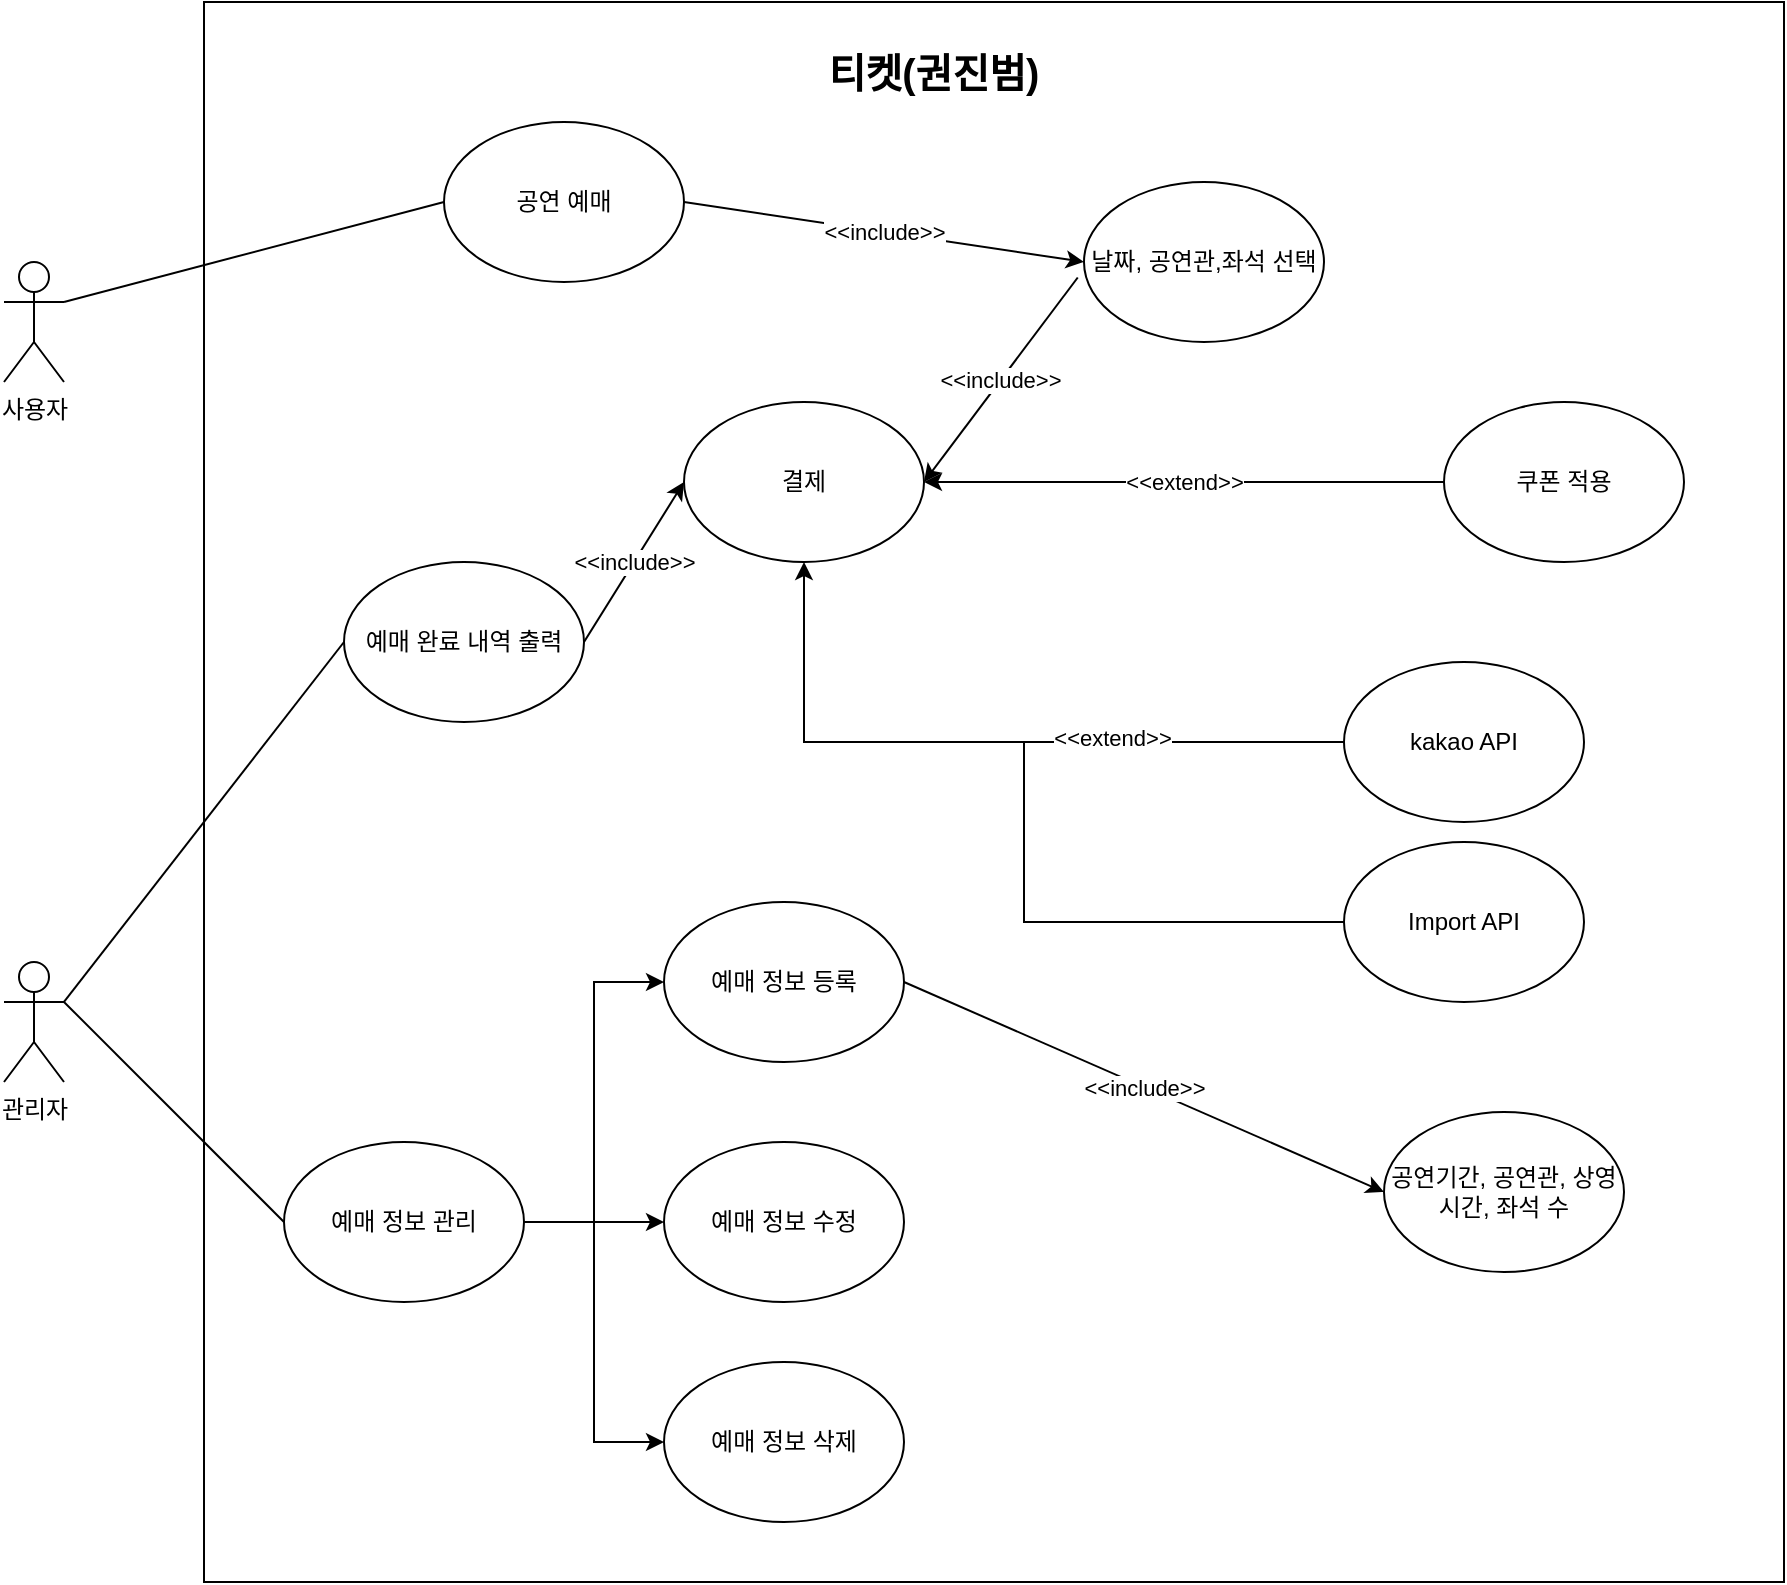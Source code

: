 <mxfile version="21.0.2" type="device"><diagram name="페이지-1" id="A1dkbrTcJgqt6f3Uco0K"><mxGraphModel dx="2327" dy="819" grid="1" gridSize="10" guides="1" tooltips="1" connect="1" arrows="1" fold="1" page="1" pageScale="1" pageWidth="827" pageHeight="1169" math="0" shadow="0"><root><mxCell id="0"/><mxCell id="1" parent="0"/><mxCell id="vgB0RacfRZUDrfj9VK06-40" value="" style="whiteSpace=wrap;html=1;aspect=fixed;" vertex="1" parent="1"><mxGeometry x="-20" y="30" width="790" height="790" as="geometry"/></mxCell><mxCell id="vgB0RacfRZUDrfj9VK06-17" style="rounded=0;orthogonalLoop=1;jettySize=auto;html=1;exitX=1;exitY=0.333;exitDx=0;exitDy=0;exitPerimeter=0;entryX=0;entryY=0.5;entryDx=0;entryDy=0;endArrow=none;endFill=0;" edge="1" parent="1" source="vgB0RacfRZUDrfj9VK06-1" target="vgB0RacfRZUDrfj9VK06-2"><mxGeometry relative="1" as="geometry"/></mxCell><mxCell id="vgB0RacfRZUDrfj9VK06-1" value="사용자" style="shape=umlActor;verticalLabelPosition=bottom;verticalAlign=top;html=1;outlineConnect=0;" vertex="1" parent="1"><mxGeometry x="-120" y="160" width="30" height="60" as="geometry"/></mxCell><mxCell id="vgB0RacfRZUDrfj9VK06-2" value="공연 예매" style="ellipse;whiteSpace=wrap;html=1;" vertex="1" parent="1"><mxGeometry x="100" y="90" width="120" height="80" as="geometry"/></mxCell><mxCell id="vgB0RacfRZUDrfj9VK06-3" value="&lt;span style=&quot;color: rgb(0, 0, 0); font-family: Helvetica; font-size: 11px; font-style: normal; font-variant-ligatures: normal; font-variant-caps: normal; font-weight: 400; letter-spacing: normal; orphans: 2; text-align: center; text-indent: 0px; text-transform: none; widows: 2; word-spacing: 0px; -webkit-text-stroke-width: 0px; background-color: rgb(255, 255, 255); text-decoration-thickness: initial; text-decoration-style: initial; text-decoration-color: initial; float: none; display: inline !important;&quot;&gt;&amp;lt;&amp;lt;include&amp;gt;&amp;gt;&lt;/span&gt;" style="endArrow=classic;html=1;rounded=0;entryX=0;entryY=0.5;entryDx=0;entryDy=0;exitX=1;exitY=0.5;exitDx=0;exitDy=0;" edge="1" parent="1" source="vgB0RacfRZUDrfj9VK06-2" target="vgB0RacfRZUDrfj9VK06-5"><mxGeometry width="50" height="50" relative="1" as="geometry"><mxPoint x="130" y="70" as="sourcePoint"/><mxPoint x="270" y="120" as="targetPoint"/></mxGeometry></mxCell><mxCell id="vgB0RacfRZUDrfj9VK06-5" value="날짜, 공연관,좌석 선택" style="ellipse;whiteSpace=wrap;html=1;" vertex="1" parent="1"><mxGeometry x="420" y="120" width="120" height="80" as="geometry"/></mxCell><mxCell id="vgB0RacfRZUDrfj9VK06-6" value="&amp;lt;&amp;lt;include&amp;gt;&amp;gt;" style="endArrow=classic;html=1;rounded=0;exitX=-0.026;exitY=0.597;exitDx=0;exitDy=0;entryX=1;entryY=0.5;entryDx=0;entryDy=0;exitPerimeter=0;" edge="1" parent="1" target="vgB0RacfRZUDrfj9VK06-9" source="vgB0RacfRZUDrfj9VK06-5"><mxGeometry width="50" height="50" relative="1" as="geometry"><mxPoint x="340" y="70" as="sourcePoint"/><mxPoint x="400" y="70" as="targetPoint"/></mxGeometry></mxCell><mxCell id="vgB0RacfRZUDrfj9VK06-9" value="결제" style="ellipse;whiteSpace=wrap;html=1;" vertex="1" parent="1"><mxGeometry x="220" y="230" width="120" height="80" as="geometry"/></mxCell><mxCell id="vgB0RacfRZUDrfj9VK06-10" value="&amp;lt;&amp;lt;extend&amp;gt;&amp;gt;" style="endArrow=classic;html=1;rounded=0;entryX=1;entryY=0.5;entryDx=0;entryDy=0;exitX=0;exitY=0.5;exitDx=0;exitDy=0;" edge="1" parent="1" source="vgB0RacfRZUDrfj9VK06-11" target="vgB0RacfRZUDrfj9VK06-9"><mxGeometry width="50" height="50" relative="1" as="geometry"><mxPoint x="600" y="170" as="sourcePoint"/><mxPoint x="380" y="270" as="targetPoint"/></mxGeometry></mxCell><mxCell id="vgB0RacfRZUDrfj9VK06-11" value="쿠폰 적용" style="ellipse;whiteSpace=wrap;html=1;" vertex="1" parent="1"><mxGeometry x="600" y="230" width="120" height="80" as="geometry"/></mxCell><mxCell id="vgB0RacfRZUDrfj9VK06-18" value="&lt;font style=&quot;font-size: 20px;&quot;&gt;&lt;b&gt;티켓(권진범)&lt;/b&gt;&lt;/font&gt;" style="text;html=1;strokeColor=none;fillColor=none;align=center;verticalAlign=middle;whiteSpace=wrap;rounded=0;" vertex="1" parent="1"><mxGeometry x="280" y="50" width="130" height="30" as="geometry"/></mxCell><mxCell id="vgB0RacfRZUDrfj9VK06-23" style="rounded=0;orthogonalLoop=1;jettySize=auto;html=1;exitX=1;exitY=0.333;exitDx=0;exitDy=0;exitPerimeter=0;entryX=0;entryY=0.5;entryDx=0;entryDy=0;endArrow=none;endFill=0;" edge="1" parent="1" source="vgB0RacfRZUDrfj9VK06-19" target="vgB0RacfRZUDrfj9VK06-22"><mxGeometry relative="1" as="geometry"/></mxCell><mxCell id="vgB0RacfRZUDrfj9VK06-19" value="관리자" style="shape=umlActor;verticalLabelPosition=bottom;verticalAlign=top;html=1;outlineConnect=0;" vertex="1" parent="1"><mxGeometry x="-120" y="510" width="30" height="60" as="geometry"/></mxCell><mxCell id="vgB0RacfRZUDrfj9VK06-22" value="예매 정보 관리" style="ellipse;whiteSpace=wrap;html=1;" vertex="1" parent="1"><mxGeometry x="20" y="600" width="120" height="80" as="geometry"/></mxCell><mxCell id="vgB0RacfRZUDrfj9VK06-24" value="&lt;span style=&quot;color: rgb(0, 0, 0); font-family: Helvetica; font-size: 11px; font-style: normal; font-variant-ligatures: normal; font-variant-caps: normal; font-weight: 400; letter-spacing: normal; orphans: 2; text-align: center; text-indent: 0px; text-transform: none; widows: 2; word-spacing: 0px; -webkit-text-stroke-width: 0px; background-color: rgb(255, 255, 255); text-decoration-thickness: initial; text-decoration-style: initial; text-decoration-color: initial; float: none; display: inline !important;&quot;&gt;&amp;lt;&amp;lt;include&amp;gt;&amp;gt;&lt;/span&gt;" style="endArrow=classic;html=1;rounded=0;entryX=0;entryY=0.5;entryDx=0;entryDy=0;exitX=1;exitY=0.5;exitDx=0;exitDy=0;" edge="1" parent="1" target="vgB0RacfRZUDrfj9VK06-25" source="vgB0RacfRZUDrfj9VK06-33"><mxGeometry width="50" height="50" relative="1" as="geometry"><mxPoint x="410" y="570" as="sourcePoint"/><mxPoint x="290" y="380" as="targetPoint"/></mxGeometry></mxCell><mxCell id="vgB0RacfRZUDrfj9VK06-25" value="공연기간, 공연관, 상영 시간, 좌석 수" style="ellipse;whiteSpace=wrap;html=1;" vertex="1" parent="1"><mxGeometry x="570" y="585" width="120" height="80" as="geometry"/></mxCell><mxCell id="vgB0RacfRZUDrfj9VK06-26" value="kakao API" style="ellipse;whiteSpace=wrap;html=1;" vertex="1" parent="1"><mxGeometry x="550" y="360" width="120" height="80" as="geometry"/></mxCell><mxCell id="vgB0RacfRZUDrfj9VK06-27" value="" style="endArrow=classic;html=1;rounded=0;entryX=0.5;entryY=1;entryDx=0;entryDy=0;exitX=0;exitY=0.5;exitDx=0;exitDy=0;edgeStyle=orthogonalEdgeStyle;" edge="1" parent="1" source="vgB0RacfRZUDrfj9VK06-26" target="vgB0RacfRZUDrfj9VK06-9"><mxGeometry width="50" height="50" relative="1" as="geometry"><mxPoint x="50" y="480" as="sourcePoint"/><mxPoint x="100" y="430" as="targetPoint"/></mxGeometry></mxCell><mxCell id="vgB0RacfRZUDrfj9VK06-39" value="&amp;lt;&amp;lt;extend&amp;gt;&amp;gt;" style="edgeLabel;html=1;align=center;verticalAlign=middle;resizable=0;points=[];" vertex="1" connectable="0" parent="vgB0RacfRZUDrfj9VK06-27"><mxGeometry x="-0.353" y="-2" relative="1" as="geometry"><mxPoint as="offset"/></mxGeometry></mxCell><mxCell id="vgB0RacfRZUDrfj9VK06-28" value="Import API" style="ellipse;whiteSpace=wrap;html=1;" vertex="1" parent="1"><mxGeometry x="550" y="450" width="120" height="80" as="geometry"/></mxCell><mxCell id="vgB0RacfRZUDrfj9VK06-29" value="" style="endArrow=none;html=1;rounded=0;exitX=0;exitY=0.5;exitDx=0;exitDy=0;edgeStyle=orthogonalEdgeStyle;" edge="1" parent="1" source="vgB0RacfRZUDrfj9VK06-28"><mxGeometry width="50" height="50" relative="1" as="geometry"><mxPoint x="50" y="480" as="sourcePoint"/><mxPoint x="320" y="400" as="targetPoint"/><Array as="points"><mxPoint x="390" y="490"/><mxPoint x="390" y="400"/></Array></mxGeometry></mxCell><mxCell id="vgB0RacfRZUDrfj9VK06-30" value="&amp;lt;&amp;lt;include&amp;gt;&amp;gt;" style="endArrow=classic;html=1;rounded=0;entryX=0;entryY=0.5;entryDx=0;entryDy=0;exitX=1;exitY=0.5;exitDx=0;exitDy=0;" edge="1" parent="1" source="vgB0RacfRZUDrfj9VK06-31" target="vgB0RacfRZUDrfj9VK06-9"><mxGeometry width="50" height="50" relative="1" as="geometry"><mxPoint x="90" y="320" as="sourcePoint"/><mxPoint x="-20" y="352" as="targetPoint"/></mxGeometry></mxCell><mxCell id="vgB0RacfRZUDrfj9VK06-31" value="예매 완료 내역 출력" style="ellipse;whiteSpace=wrap;html=1;" vertex="1" parent="1"><mxGeometry x="50" y="310" width="120" height="80" as="geometry"/></mxCell><mxCell id="vgB0RacfRZUDrfj9VK06-32" style="rounded=0;orthogonalLoop=1;jettySize=auto;html=1;entryX=0;entryY=0.5;entryDx=0;entryDy=0;endArrow=none;endFill=0;exitX=1;exitY=0.333;exitDx=0;exitDy=0;exitPerimeter=0;" edge="1" parent="1" source="vgB0RacfRZUDrfj9VK06-19" target="vgB0RacfRZUDrfj9VK06-31"><mxGeometry relative="1" as="geometry"><mxPoint x="-50" y="530" as="sourcePoint"/><mxPoint x="120" y="510" as="targetPoint"/></mxGeometry></mxCell><mxCell id="vgB0RacfRZUDrfj9VK06-33" value="예매 정보 등록" style="ellipse;whiteSpace=wrap;html=1;" vertex="1" parent="1"><mxGeometry x="210" y="480" width="120" height="80" as="geometry"/></mxCell><mxCell id="vgB0RacfRZUDrfj9VK06-34" value="" style="endArrow=classic;html=1;rounded=0;entryX=0;entryY=0.5;entryDx=0;entryDy=0;exitX=1;exitY=0.5;exitDx=0;exitDy=0;edgeStyle=orthogonalEdgeStyle;" edge="1" parent="1" source="vgB0RacfRZUDrfj9VK06-22" target="vgB0RacfRZUDrfj9VK06-33"><mxGeometry x="0.009" width="50" height="50" relative="1" as="geometry"><mxPoint x="160" y="680" as="sourcePoint"/><mxPoint x="210" y="600" as="targetPoint"/><Array as="points"><mxPoint x="175" y="640"/><mxPoint x="175" y="520"/></Array><mxPoint as="offset"/></mxGeometry></mxCell><mxCell id="vgB0RacfRZUDrfj9VK06-35" value="예매 정보 수정" style="ellipse;whiteSpace=wrap;html=1;" vertex="1" parent="1"><mxGeometry x="210" y="600" width="120" height="80" as="geometry"/></mxCell><mxCell id="vgB0RacfRZUDrfj9VK06-36" value="예매 정보 삭제" style="ellipse;whiteSpace=wrap;html=1;" vertex="1" parent="1"><mxGeometry x="210" y="710" width="120" height="80" as="geometry"/></mxCell><mxCell id="vgB0RacfRZUDrfj9VK06-37" value="" style="endArrow=classic;html=1;rounded=0;entryX=0;entryY=0.5;entryDx=0;entryDy=0;exitX=1;exitY=0.5;exitDx=0;exitDy=0;" edge="1" parent="1" source="vgB0RacfRZUDrfj9VK06-22" target="vgB0RacfRZUDrfj9VK06-35"><mxGeometry width="50" height="50" relative="1" as="geometry"><mxPoint x="110" y="750" as="sourcePoint"/><mxPoint x="160" y="700" as="targetPoint"/></mxGeometry></mxCell><mxCell id="vgB0RacfRZUDrfj9VK06-38" value="" style="endArrow=classic;html=1;rounded=0;entryX=0;entryY=0.5;entryDx=0;entryDy=0;exitX=1;exitY=0.5;exitDx=0;exitDy=0;edgeStyle=orthogonalEdgeStyle;" edge="1" parent="1" source="vgB0RacfRZUDrfj9VK06-22" target="vgB0RacfRZUDrfj9VK06-36"><mxGeometry x="0.009" width="50" height="50" relative="1" as="geometry"><mxPoint x="150" y="650" as="sourcePoint"/><mxPoint x="220" y="530" as="targetPoint"/><mxPoint as="offset"/></mxGeometry></mxCell></root></mxGraphModel></diagram></mxfile>